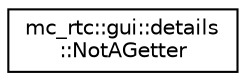 digraph "Graphical Class Hierarchy"
{
 // INTERACTIVE_SVG=YES
  edge [fontname="Helvetica",fontsize="10",labelfontname="Helvetica",labelfontsize="10"];
  node [fontname="Helvetica",fontsize="10",shape=record];
  rankdir="LR";
  Node0 [label="mc_rtc::gui::details\l::NotAGetter",height=0.2,width=0.4,color="black", fillcolor="white", style="filled",URL="$structmc__rtc_1_1gui_1_1details_1_1NotAGetter.html"];
}
